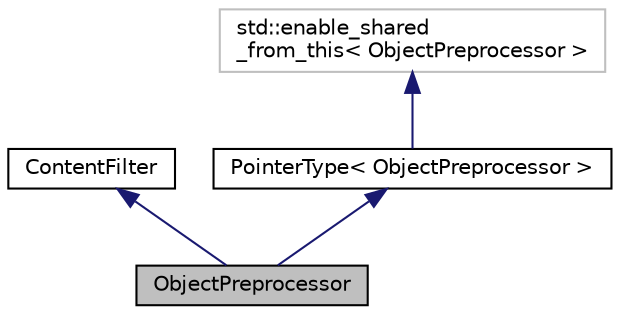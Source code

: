 digraph "ObjectPreprocessor"
{
  edge [fontname="Helvetica",fontsize="10",labelfontname="Helvetica",labelfontsize="10"];
  node [fontname="Helvetica",fontsize="10",shape=record];
  Node1 [label="ObjectPreprocessor",height=0.2,width=0.4,color="black", fillcolor="grey75", style="filled" fontcolor="black"];
  Node2 -> Node1 [dir="back",color="midnightblue",fontsize="10",style="solid",fontname="Helvetica"];
  Node2 [label="ContentFilter",height=0.2,width=0.4,color="black", fillcolor="white", style="filled",URL="$class_content_filter.xhtml"];
  Node3 -> Node1 [dir="back",color="midnightblue",fontsize="10",style="solid",fontname="Helvetica"];
  Node3 [label="PointerType\< ObjectPreprocessor \>",height=0.2,width=0.4,color="black", fillcolor="white", style="filled",URL="$class_pointer_type.xhtml"];
  Node4 -> Node3 [dir="back",color="midnightblue",fontsize="10",style="solid",fontname="Helvetica"];
  Node4 [label="std::enable_shared\l_from_this\< ObjectPreprocessor \>",height=0.2,width=0.4,color="grey75", fillcolor="white", style="filled"];
}
